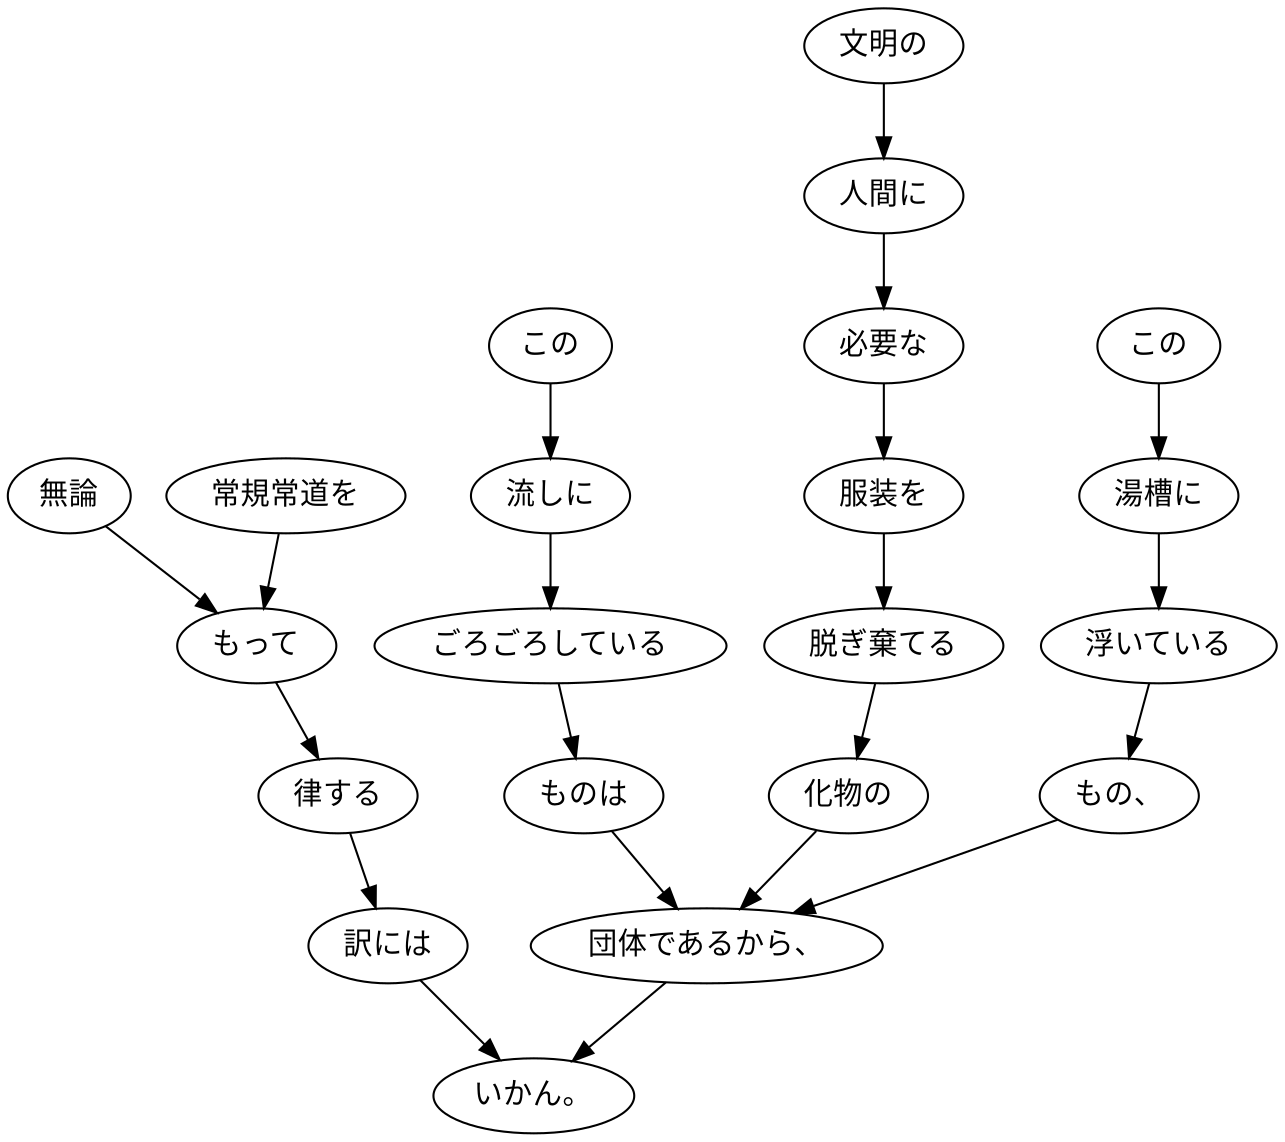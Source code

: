 digraph graph4492 {
	node0 [label="この"];
	node1 [label="湯槽に"];
	node2 [label="浮いている"];
	node3 [label="もの、"];
	node4 [label="この"];
	node5 [label="流しに"];
	node6 [label="ごろごろしている"];
	node7 [label="ものは"];
	node8 [label="文明の"];
	node9 [label="人間に"];
	node10 [label="必要な"];
	node11 [label="服装を"];
	node12 [label="脱ぎ棄てる"];
	node13 [label="化物の"];
	node14 [label="団体であるから、"];
	node15 [label="無論"];
	node16 [label="常規常道を"];
	node17 [label="もって"];
	node18 [label="律する"];
	node19 [label="訳には"];
	node20 [label="いかん。"];
	node0 -> node1;
	node1 -> node2;
	node2 -> node3;
	node3 -> node14;
	node4 -> node5;
	node5 -> node6;
	node6 -> node7;
	node7 -> node14;
	node8 -> node9;
	node9 -> node10;
	node10 -> node11;
	node11 -> node12;
	node12 -> node13;
	node13 -> node14;
	node14 -> node20;
	node15 -> node17;
	node16 -> node17;
	node17 -> node18;
	node18 -> node19;
	node19 -> node20;
}
